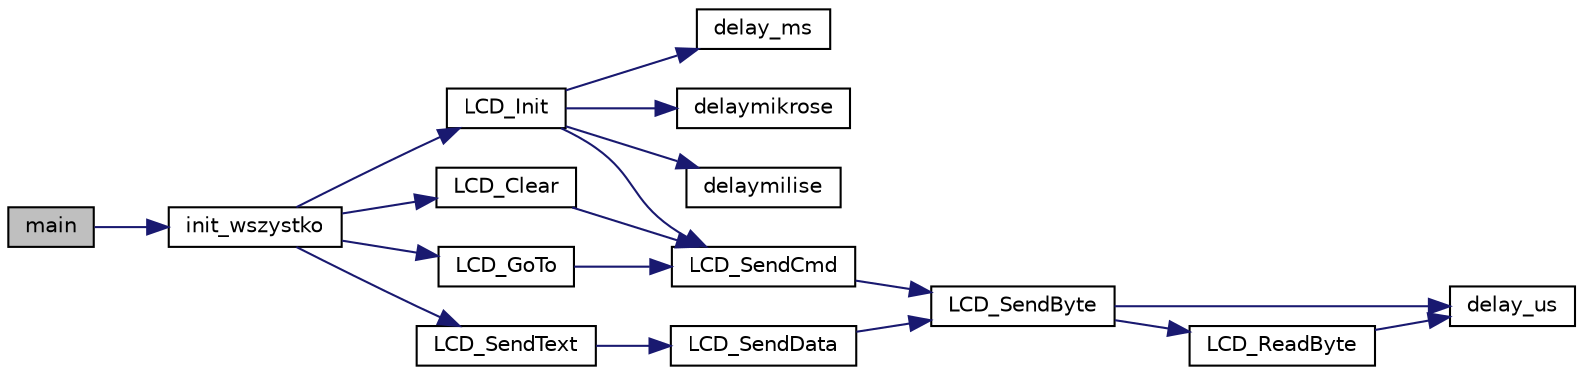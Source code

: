 digraph "main"
{
  edge [fontname="Helvetica",fontsize="10",labelfontname="Helvetica",labelfontsize="10"];
  node [fontname="Helvetica",fontsize="10",shape=record];
  rankdir="LR";
  Node0 [label="main",height=0.2,width=0.4,color="black", fillcolor="grey75", style="filled", fontcolor="black"];
  Node0 -> Node1 [color="midnightblue",fontsize="10",style="solid",fontname="Helvetica"];
  Node1 [label="init_wszystko",height=0.2,width=0.4,color="black", fillcolor="white", style="filled",URL="$_init__all_8c.html#acdbbebf8dc17d0b9825a2608b3108183",tooltip="funkcja inicjalizujaca peryferia "];
  Node1 -> Node2 [color="midnightblue",fontsize="10",style="solid",fontname="Helvetica"];
  Node2 [label="LCD_Init",height=0.2,width=0.4,color="black", fillcolor="white", style="filled",URL="$lcd4bit_8c.html#aa53c9d40f3aa552a9974cd55ac510cb3"];
  Node2 -> Node3 [color="midnightblue",fontsize="10",style="solid",fontname="Helvetica"];
  Node3 [label="delay_ms",height=0.2,width=0.4,color="black", fillcolor="white", style="filled",URL="$lcd4bit_8c.html#a8aa473f8ae9a91df4bc9ea700983c72d"];
  Node2 -> Node4 [color="midnightblue",fontsize="10",style="solid",fontname="Helvetica"];
  Node4 [label="delaymikrose",height=0.2,width=0.4,color="black", fillcolor="white", style="filled",URL="$lcd4bit_8c.html#a3bdf4b71c2ded53c6ab07b1caf6d25f7"];
  Node2 -> Node5 [color="midnightblue",fontsize="10",style="solid",fontname="Helvetica"];
  Node5 [label="LCD_SendCmd",height=0.2,width=0.4,color="black", fillcolor="white", style="filled",URL="$lcd4bit_8c.html#a6fe412af8613c79d0e88b03b012265dc"];
  Node5 -> Node6 [color="midnightblue",fontsize="10",style="solid",fontname="Helvetica"];
  Node6 [label="LCD_SendByte",height=0.2,width=0.4,color="black", fillcolor="white", style="filled",URL="$lcd4bit_8c.html#a17ebb04f0339e3ad2399a6b95f1409e7"];
  Node6 -> Node7 [color="midnightblue",fontsize="10",style="solid",fontname="Helvetica"];
  Node7 [label="delay_us",height=0.2,width=0.4,color="black", fillcolor="white", style="filled",URL="$lcd4bit_8c.html#a3f88352450dad51d82e4bf84a0a439a1"];
  Node6 -> Node8 [color="midnightblue",fontsize="10",style="solid",fontname="Helvetica"];
  Node8 [label="LCD_ReadByte",height=0.2,width=0.4,color="black", fillcolor="white", style="filled",URL="$lcd4bit_8c.html#ab59396403153e41cf3c098b8bff86da6"];
  Node8 -> Node7 [color="midnightblue",fontsize="10",style="solid",fontname="Helvetica"];
  Node2 -> Node9 [color="midnightblue",fontsize="10",style="solid",fontname="Helvetica"];
  Node9 [label="delaymilise",height=0.2,width=0.4,color="black", fillcolor="white", style="filled",URL="$lcd4bit_8c.html#a487c23c6931fcdfe8e521ab18570e54a"];
  Node1 -> Node10 [color="midnightblue",fontsize="10",style="solid",fontname="Helvetica"];
  Node10 [label="LCD_Clear",height=0.2,width=0.4,color="black", fillcolor="white", style="filled",URL="$lcd4bit_8c.html#ae60d0b62d7eb3fa31266c095d7b3c245"];
  Node10 -> Node5 [color="midnightblue",fontsize="10",style="solid",fontname="Helvetica"];
  Node1 -> Node11 [color="midnightblue",fontsize="10",style="solid",fontname="Helvetica"];
  Node11 [label="LCD_GoTo",height=0.2,width=0.4,color="black", fillcolor="white", style="filled",URL="$lcd4bit_8c.html#ae5e5bb0b14eca521d8b5f735ec5fa00c"];
  Node11 -> Node5 [color="midnightblue",fontsize="10",style="solid",fontname="Helvetica"];
  Node1 -> Node12 [color="midnightblue",fontsize="10",style="solid",fontname="Helvetica"];
  Node12 [label="LCD_SendText",height=0.2,width=0.4,color="black", fillcolor="white", style="filled",URL="$lcd4bit_8c.html#ad0c262e2f73ff4d8d2fd198f76e102a8"];
  Node12 -> Node13 [color="midnightblue",fontsize="10",style="solid",fontname="Helvetica"];
  Node13 [label="LCD_SendData",height=0.2,width=0.4,color="black", fillcolor="white", style="filled",URL="$lcd4bit_8c.html#aa09da605411449b125a3734940ca8f41"];
  Node13 -> Node6 [color="midnightblue",fontsize="10",style="solid",fontname="Helvetica"];
}
